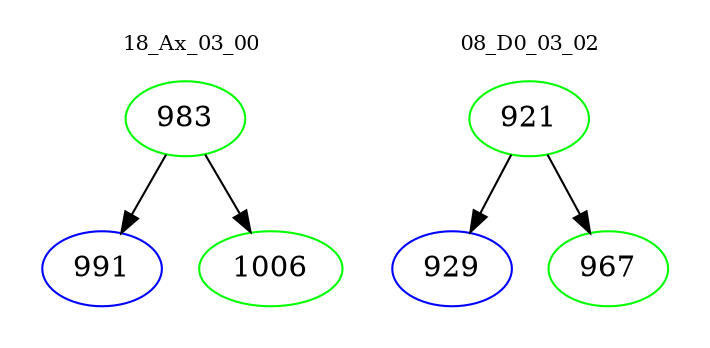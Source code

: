 digraph{
subgraph cluster_0 {
color = white
label = "18_Ax_03_00";
fontsize=10;
T0_983 [label="983", color="green"]
T0_983 -> T0_991 [color="black"]
T0_991 [label="991", color="blue"]
T0_983 -> T0_1006 [color="black"]
T0_1006 [label="1006", color="green"]
}
subgraph cluster_1 {
color = white
label = "08_D0_03_02";
fontsize=10;
T1_921 [label="921", color="green"]
T1_921 -> T1_929 [color="black"]
T1_929 [label="929", color="blue"]
T1_921 -> T1_967 [color="black"]
T1_967 [label="967", color="green"]
}
}
